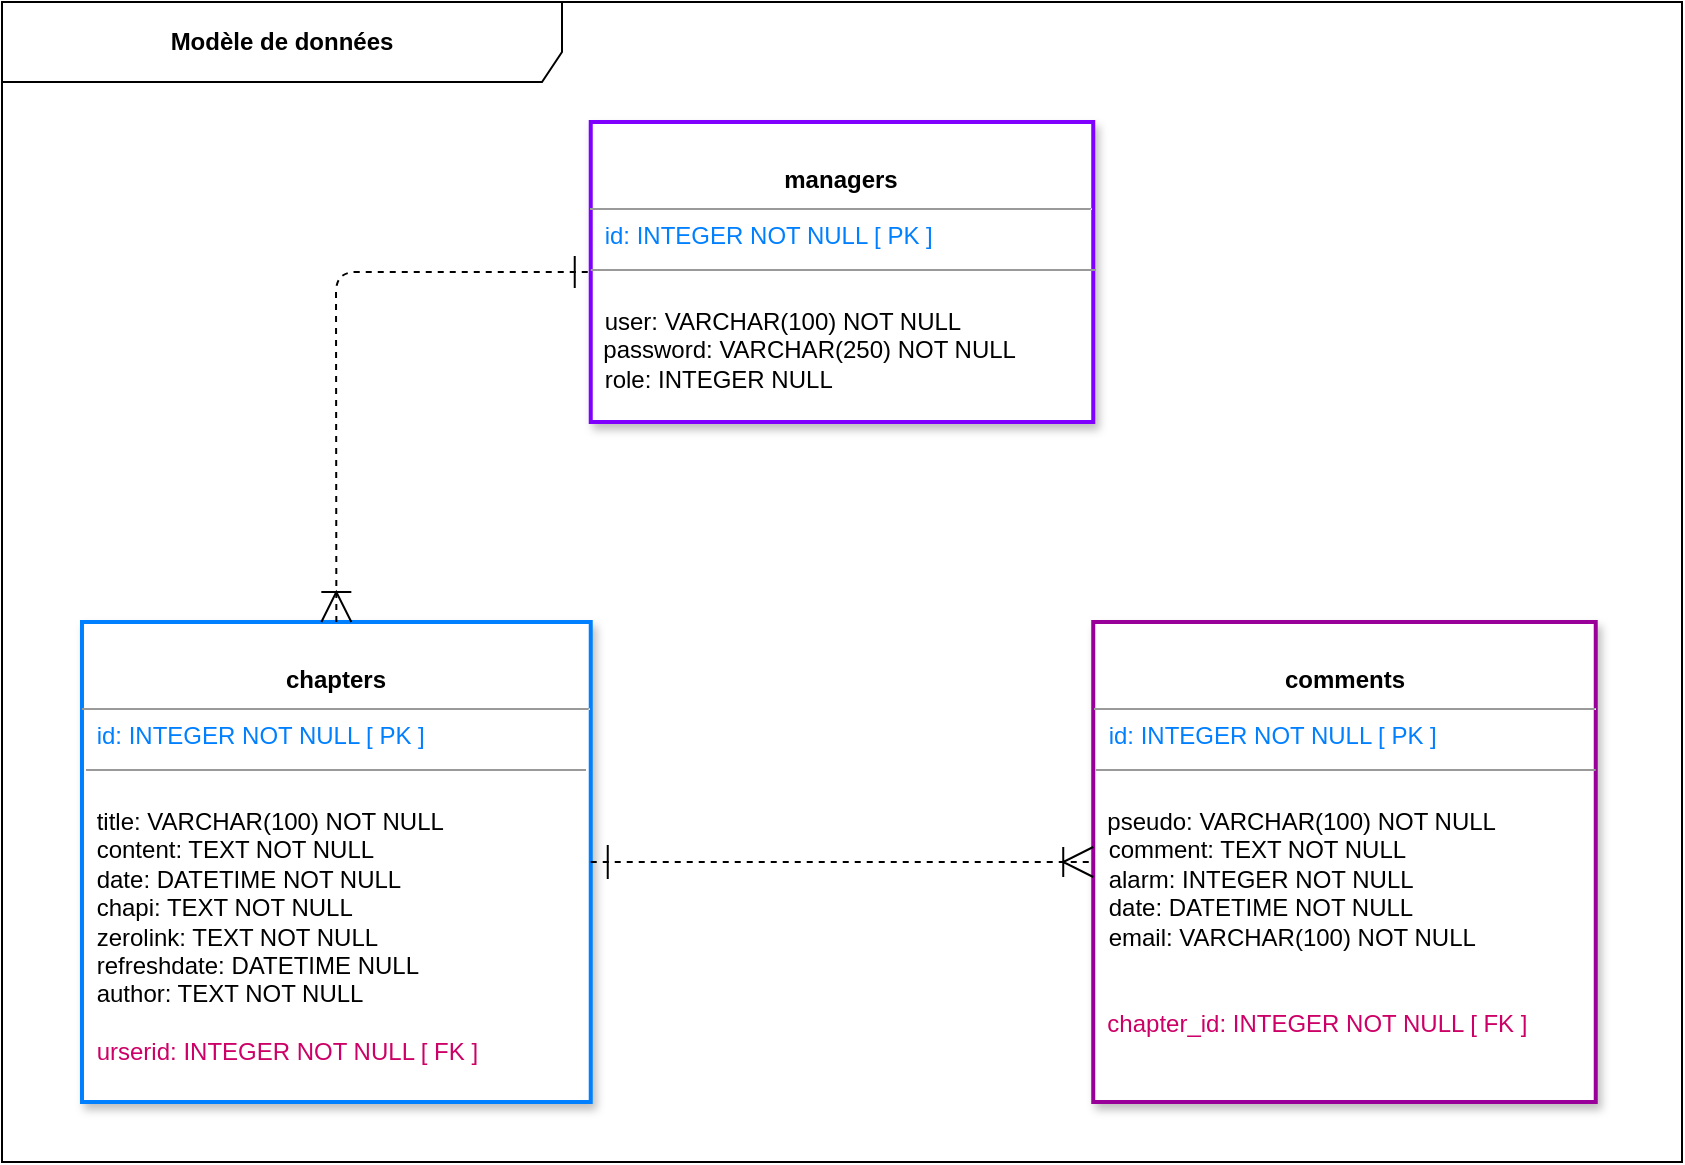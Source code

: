 <mxfile version="14.2.7" type="device"><diagram id="-60CRsntwbDcGQtVKVV2" name="Page-1"><mxGraphModel dx="1917" dy="541" grid="1" gridSize="10" guides="1" tooltips="1" connect="1" arrows="1" fold="1" page="1" pageScale="1" pageWidth="827" pageHeight="1169" math="0" shadow="0"><root><mxCell id="0"/><mxCell id="1" parent="0"/><mxCell id="ERAGZvAK9Y1UOO5Vuk5x-1" value="&lt;b&gt;Modèle de données&lt;/b&gt;" style="shape=umlFrame;whiteSpace=wrap;html=1;width=280;height=40;fillColor=#FFFFFF;swimlaneFillColor=#ffffff;" vertex="1" parent="1"><mxGeometry x="-30" y="180" width="840" height="580" as="geometry"/></mxCell><mxCell id="ERAGZvAK9Y1UOO5Vuk5x-2" value="&lt;p style=&quot;margin: 0px ; margin-top: 4px ; text-align: center&quot;&gt;&lt;b&gt;&lt;br&gt;&lt;/b&gt;&lt;/p&gt;&lt;p style=&quot;margin: 0px ; margin-top: 4px ; text-align: center&quot;&gt;&lt;b&gt;comments&lt;/b&gt;&lt;/p&gt;&lt;hr size=&quot;1&quot;&gt;&lt;p style=&quot;margin: 0px ; margin-left: 4px&quot;&gt;&amp;nbsp;&lt;font color=&quot;#007fff&quot;&gt;id: INTEGER NOT NULL [ PK ]&lt;/font&gt;&lt;br&gt;&lt;/p&gt;&lt;p style=&quot;margin: 0px ; margin-left: 4px&quot;&gt;&lt;font color=&quot;#007fff&quot;&gt;&lt;br&gt;&lt;/font&gt;&lt;/p&gt;&lt;p style=&quot;margin: 0px ; margin-left: 4px&quot;&gt;&lt;/p&gt;&lt;br&gt;&amp;nbsp; pseudo: VARCHAR(100) NOT NULL&lt;br&gt;&lt;p style=&quot;margin: 0px 0px 0px 4px&quot;&gt;&amp;nbsp;comment: TEXT NOT NULL&lt;br&gt;&lt;/p&gt;&lt;p style=&quot;margin: 0px 0px 0px 4px&quot;&gt;&amp;nbsp;alarm: INTEGER NOT NULL&lt;/p&gt;&lt;p style=&quot;margin: 0px 0px 0px 4px&quot;&gt;&amp;nbsp;&lt;span&gt;date: DATETIME NOT NULL&lt;/span&gt;&lt;/p&gt;&lt;p style=&quot;margin: 0px 0px 0px 4px&quot;&gt;&lt;span&gt;&amp;nbsp;email: VARCHAR(100) NOT NULL&lt;/span&gt;&lt;/p&gt;&lt;p style=&quot;margin: 0px 0px 0px 4px&quot;&gt;&amp;nbsp;&lt;/p&gt;&lt;p style=&quot;margin: 0px 0px 0px 4px&quot;&gt;&lt;br&gt;&lt;/p&gt;&lt;p style=&quot;margin: 0px 0px 0px 4px&quot;&gt;&lt;/p&gt;&lt;span style=&quot;color: rgb(204 , 0 , 102)&quot;&gt;&amp;nbsp; chapter_id:&amp;nbsp;&lt;/span&gt;&lt;span style=&quot;color: rgb(204 , 0 , 102)&quot;&gt;INTEGER NOT NULL [ FK ]&lt;br&gt;&lt;/span&gt;&lt;span style=&quot;color: rgb(204 , 0 , 102)&quot;&gt;&lt;br&gt;&lt;/span&gt;&lt;p style=&quot;margin: 0px ; margin-left: 4px&quot;&gt;&amp;nbsp;&lt;/p&gt;&lt;p&gt;&lt;br&gt;&lt;/p&gt;" style="verticalAlign=top;align=left;overflow=fill;fontSize=12;fontFamily=Helvetica;html=1;fillColor=#FFFFFF;strokeWidth=2;shadow=1;strokeColor=#990099;" vertex="1" parent="1"><mxGeometry x="515.62" y="490" width="251.25" height="240" as="geometry"/></mxCell><mxCell id="ERAGZvAK9Y1UOO5Vuk5x-3" value="&lt;p style=&quot;margin: 0px ; margin-top: 4px ; text-align: center&quot;&gt;&lt;b&gt;&lt;br&gt;&lt;/b&gt;&lt;/p&gt;&lt;p style=&quot;margin: 0px ; margin-top: 4px ; text-align: center&quot;&gt;&lt;b&gt;managers&lt;/b&gt;&lt;/p&gt;&lt;hr size=&quot;1&quot;&gt;&lt;p style=&quot;margin: 0px ; margin-left: 4px&quot;&gt;&amp;nbsp;&lt;font color=&quot;#007fff&quot;&gt;id: INTEGER NOT NULL [ PK ]&lt;/font&gt;&lt;br&gt;&lt;/p&gt;&lt;p style=&quot;margin: 0px ; margin-left: 4px&quot;&gt;&lt;font color=&quot;#007fff&quot;&gt;&lt;br&gt;&lt;/font&gt;&lt;/p&gt;&lt;p style=&quot;margin: 0px ; margin-left: 4px&quot;&gt;&lt;span&gt;&amp;nbsp;&lt;/span&gt;&lt;/p&gt;&lt;p style=&quot;margin: 0px ; margin-left: 4px&quot;&gt;&lt;span&gt;&amp;nbsp;user: VARCHAR(100) NOT NULL&lt;/span&gt;&lt;/p&gt;&amp;nbsp; password: VARCHAR(250) NOT NULL&lt;p style=&quot;margin: 0px ; margin-left: 4px&quot;&gt;&lt;span&gt;&amp;nbsp;role: INTEGER NULL&lt;/span&gt;&lt;/p&gt;&lt;p style=&quot;margin: 0px 0px 0px 4px&quot;&gt;&lt;br&gt;&lt;/p&gt;" style="verticalAlign=top;align=left;overflow=fill;fontSize=12;fontFamily=Helvetica;html=1;fillColor=#FFFFFF;strokeWidth=2;strokeColor=#7F00FF;shadow=1;" vertex="1" parent="1"><mxGeometry x="264.37" y="240" width="251.25" height="150" as="geometry"/></mxCell><mxCell id="ERAGZvAK9Y1UOO5Vuk5x-4" value="" style="line;strokeWidth=1;fillColor=none;align=left;verticalAlign=middle;spacingTop=-1;spacingLeft=3;spacingRight=3;rotatable=0;labelPosition=right;points=[];portConstraint=eastwest;strokeColor=#999999;" vertex="1" parent="1"><mxGeometry x="264.37" y="310" width="252.5" height="8" as="geometry"/></mxCell><mxCell id="ERAGZvAK9Y1UOO5Vuk5x-5" value="&lt;p style=&quot;margin: 0px ; margin-top: 4px ; text-align: center&quot;&gt;&lt;b&gt;&lt;br&gt;&lt;/b&gt;&lt;/p&gt;&lt;p style=&quot;margin: 0px ; margin-top: 4px ; text-align: center&quot;&gt;&lt;b&gt;chapters&lt;/b&gt;&lt;br&gt;&lt;/p&gt;&lt;hr size=&quot;1&quot;&gt;&lt;p style=&quot;margin: 0px ; margin-left: 4px&quot;&gt;&amp;nbsp;&lt;font color=&quot;#007fff&quot;&gt;id: INTEGER NOT NULL [ PK ]&lt;/font&gt;&lt;/p&gt;&lt;p style=&quot;margin: 0px ; margin-left: 4px&quot;&gt;&lt;br&gt;&lt;/p&gt;&lt;p style=&quot;margin: 0px ; margin-left: 4px&quot;&gt;&amp;nbsp;&lt;/p&gt;&lt;p style=&quot;margin: 0px ; margin-left: 4px&quot;&gt;&amp;nbsp;title: VARCHAR(100) NOT NULL&lt;/p&gt;&lt;p style=&quot;margin: 0px ; margin-left: 4px&quot;&gt;&amp;nbsp;content: TEXT NOT NULL&lt;/p&gt;&lt;p style=&quot;margin: 0px ; margin-left: 4px&quot;&gt;&amp;nbsp;date: DATETIME NOT NULL&amp;nbsp;&lt;/p&gt;&lt;p style=&quot;margin: 0px ; margin-left: 4px&quot;&gt;&amp;nbsp;chapi: TEXT NOT NULL&lt;/p&gt;&lt;p style=&quot;margin: 0px 0px 0px 4px&quot;&gt;&amp;nbsp;zerolink: TEXT NOT NULL&lt;/p&gt;&lt;p style=&quot;margin: 0px 0px 0px 4px&quot;&gt;&amp;nbsp;refreshdate: DATETIME NULL&lt;/p&gt;&lt;p style=&quot;margin: 0px 0px 0px 4px&quot;&gt;&amp;nbsp;author: TEXT NOT NULL&lt;/p&gt;&lt;span style=&quot;color: rgb(204 , 0 , 102)&quot;&gt;&lt;br&gt;&lt;/span&gt;&lt;p style=&quot;margin: 0px ; margin-left: 4px&quot;&gt;&lt;span style=&quot;color: rgb(204 , 0 , 102)&quot;&gt;&amp;nbsp;urserid:&amp;nbsp;&lt;/span&gt;&lt;span style=&quot;color: rgb(204 , 0 , 102)&quot;&gt;INTEGER NOT NULL [ FK ]&lt;/span&gt;&lt;br&gt;&lt;/p&gt;&lt;p&gt;&lt;br&gt;&lt;/p&gt;" style="verticalAlign=top;align=left;overflow=fill;fontSize=12;fontFamily=Helvetica;html=1;fillColor=#FFFFFF;strokeWidth=2;shadow=1;strokeColor=#007FFF;" vertex="1" parent="1"><mxGeometry x="9.99" y="490" width="254.38" height="240" as="geometry"/></mxCell><mxCell id="ERAGZvAK9Y1UOO5Vuk5x-6" value="" style="edgeStyle=entityRelationEdgeStyle;fontSize=12;html=1;endArrow=ERoneToMany;jumpSize=10;endSize=13;exitX=1;exitY=0.5;exitDx=0;exitDy=0;dashed=1;startSize=15;startArrow=ERone;startFill=0;" edge="1" parent="1" source="ERAGZvAK9Y1UOO5Vuk5x-5" target="ERAGZvAK9Y1UOO5Vuk5x-2"><mxGeometry width="100" height="100" relative="1" as="geometry"><mxPoint x="530" y="625" as="sourcePoint"/><mxPoint x="900" y="752.5" as="targetPoint"/></mxGeometry></mxCell><mxCell id="ERAGZvAK9Y1UOO5Vuk5x-7" value="" style="endArrow=ERone;dashed=1;html=1;entryX=0;entryY=0.5;entryDx=0;entryDy=0;exitX=0.5;exitY=0;exitDx=0;exitDy=0;startArrow=ERoneToMany;startFill=0;startSize=13;endFill=0;endSize=14;" edge="1" parent="1" source="ERAGZvAK9Y1UOO5Vuk5x-5" target="ERAGZvAK9Y1UOO5Vuk5x-3"><mxGeometry width="50" height="50" relative="1" as="geometry"><mxPoint x="420" y="510" as="sourcePoint"/><mxPoint x="470" y="460" as="targetPoint"/><Array as="points"><mxPoint x="137" y="315"/></Array></mxGeometry></mxCell><mxCell id="ERAGZvAK9Y1UOO5Vuk5x-8" value="" style="line;strokeWidth=1;fillColor=none;align=left;verticalAlign=middle;spacingTop=-1;spacingLeft=3;spacingRight=3;rotatable=0;labelPosition=right;points=[];portConstraint=eastwest;strokeColor=#999999;" vertex="1" parent="1"><mxGeometry x="11.99" y="560" width="250.01" height="8" as="geometry"/></mxCell><mxCell id="ERAGZvAK9Y1UOO5Vuk5x-9" value="" style="line;strokeWidth=1;fillColor=none;align=left;verticalAlign=middle;spacingTop=-1;spacingLeft=3;spacingRight=3;rotatable=0;labelPosition=right;points=[];portConstraint=eastwest;strokeColor=#999999;" vertex="1" parent="1"><mxGeometry x="516.87" y="560" width="250.01" height="8" as="geometry"/></mxCell></root></mxGraphModel></diagram></mxfile>